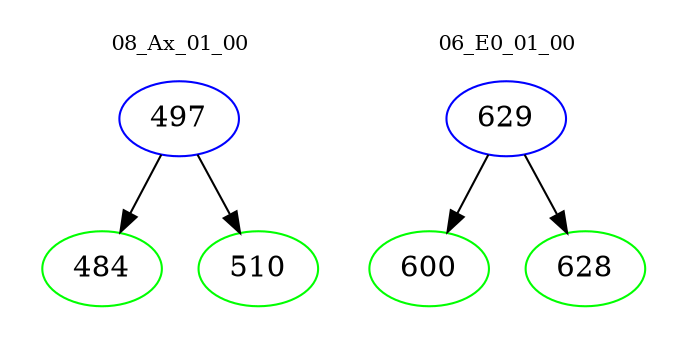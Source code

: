 digraph{
subgraph cluster_0 {
color = white
label = "08_Ax_01_00";
fontsize=10;
T0_497 [label="497", color="blue"]
T0_497 -> T0_484 [color="black"]
T0_484 [label="484", color="green"]
T0_497 -> T0_510 [color="black"]
T0_510 [label="510", color="green"]
}
subgraph cluster_1 {
color = white
label = "06_E0_01_00";
fontsize=10;
T1_629 [label="629", color="blue"]
T1_629 -> T1_600 [color="black"]
T1_600 [label="600", color="green"]
T1_629 -> T1_628 [color="black"]
T1_628 [label="628", color="green"]
}
}
